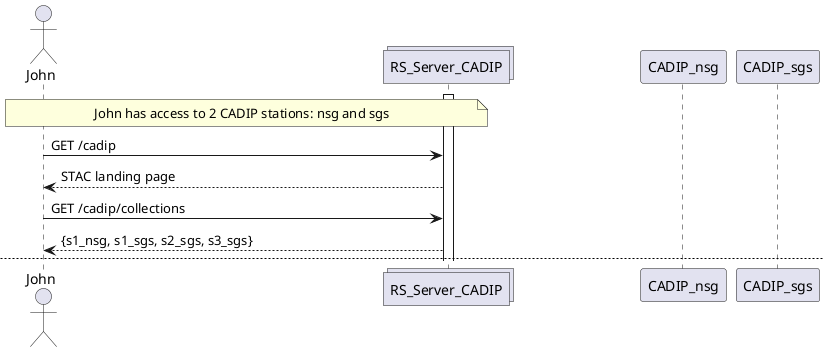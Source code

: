 @startuml cadip-stac

actor John
collections RS_Server_CADIP
activate RS_Server_CADIP

note over John, RS_Server_CADIP: John has access to 2 CADIP stations: nsg and sgs

John -> RS_Server_CADIP: GET /cadip
RS_Server_CADIP --> John: STAC landing page

John -> RS_Server_CADIP: GET /cadip/collections
RS_Server_CADIP --> John: {s1_nsg, s1_sgs, s2_sgs, s3_sgs}

newpage

John -> RS_Server_CADIP: GET /cadip/collections/s1_nsg/items
RS_Server_CADIP -> CADIP_nsg ++ : GET /Sessions\n?$filter=Satellite in ('S1A', 'S1C')\n&$orderby=PublicationDate desc
CADIP_nsg --> RS_Server_CADIP : <OData response/>
RS_Server_CADIP -> RS_Server_CADIP : OData > STAC mapping
RS_Server_CADIP --> John : {STAC response}

John -> RS_Server_CADIP: GET /cadip/collections/s2_sgs/items
RS_Server_CADIP -> CADIP_sgs ++ : GET /Sessions\n?$filter=Satellite in ('S2A', 'S2B', 'S2C')\n&$orderby=PublicationDate desc
CADIP_sgs --> RS_Server_CADIP : <OData response/>
RS_Server_CADIP -> RS_Server_CADIP : OData > STAC mapping
RS_Server_CADIP --> John : {STAC response}

newpage

John -> RS_Server_CADIP: POST /cadip/search?platform=sentinel-1a
RS_Server_CADIP -> CADIP_nsg : GET /Sessions\n?$filter=Satellite = 'S1A'\n&$orderby=PublicationDate desc
RS_Server_CADIP -> CADIP_sgs : GET /Sessions\n?$filter=Satellite = 'S1A'\n&$orderby=PublicationDate desc
RS_Server_CADIP -> RS_Server_CADIP : OData > STAC mapping
RS_Server_CADIP --> John : {STAC response}

newpage

John -> RS_Server_CADIP: GET /cadip/queryables
RS_Server_CADIP --> John: {platform}

John -> RS_Server_CADIP: POST /cadip/search?collections=s1_nsg&platform=sentinel-1a
RS_Server_CADIP -> CADIP_nsg : GET /Sessions\n?$filter=Satellite = 'S1A'\n&$orderby=PublicationDate desc
RS_Server_CADIP -> RS_Server_CADIP : OData > STAC mapping
RS_Server_CADIP --> John : {STAC response}

@enduml
